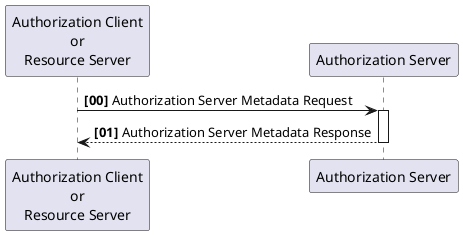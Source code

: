 @startuml 

participant "Authorization Client\nor\nResource Server" as Client
participant "Authorization Server" as AuthzServer

autonumber 0 1 "<b>[00]</b>"
autoactivate on

Client -> AuthzServer: Authorization Server Metadata Request
Client <-- AuthzServer: Authorization Server Metadata Response

@enduml